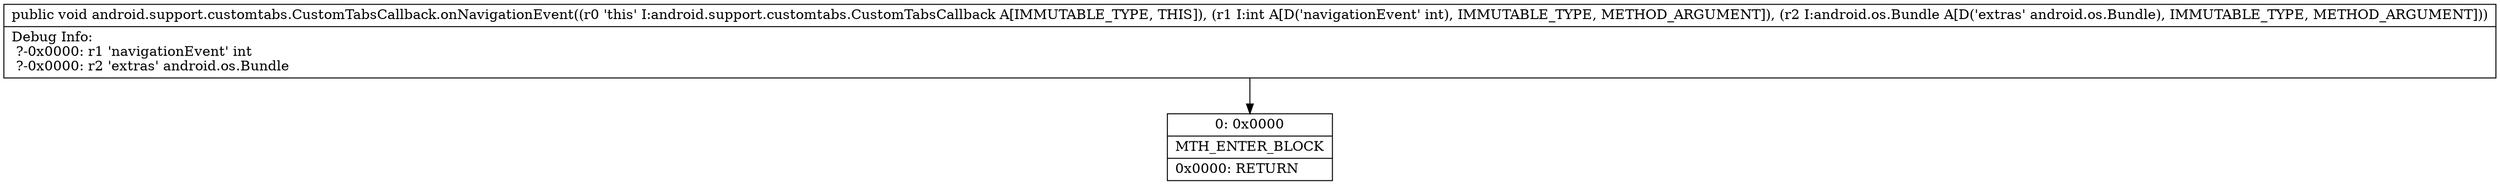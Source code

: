 digraph "CFG forandroid.support.customtabs.CustomTabsCallback.onNavigationEvent(ILandroid\/os\/Bundle;)V" {
Node_0 [shape=record,label="{0\:\ 0x0000|MTH_ENTER_BLOCK\l|0x0000: RETURN   \l}"];
MethodNode[shape=record,label="{public void android.support.customtabs.CustomTabsCallback.onNavigationEvent((r0 'this' I:android.support.customtabs.CustomTabsCallback A[IMMUTABLE_TYPE, THIS]), (r1 I:int A[D('navigationEvent' int), IMMUTABLE_TYPE, METHOD_ARGUMENT]), (r2 I:android.os.Bundle A[D('extras' android.os.Bundle), IMMUTABLE_TYPE, METHOD_ARGUMENT]))  | Debug Info:\l  ?\-0x0000: r1 'navigationEvent' int\l  ?\-0x0000: r2 'extras' android.os.Bundle\l}"];
MethodNode -> Node_0;
}

